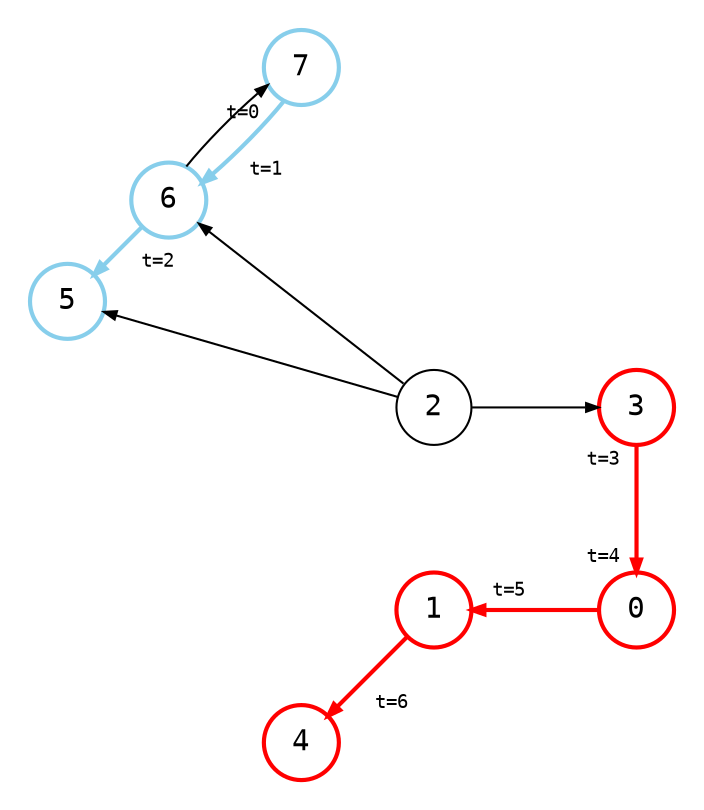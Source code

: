 digraph {
    node [shape=circle, fontname="monospace"];
    edge [arrowsize=0.6, fontname="monospace", fontsize=9];
    layout=circo;
    scale=1.0;
    normalize=true;
    pad=0.2;
    splines=line;

    2 [color="#bbb", fontcolor="#bbb"];
    3, 0, 1, 4 [style="bold"; color=red];
    5, 6, 7 [style="bold"; color=skyblue];

    3 -> 0 [
        style=bold; 
        color=red; 
        headlabel=<
            <table border="0" cellpadding="2" cellspacing="0">
                <tr>
                    <td>t=4 </td>
                </tr>
            </table>
        >,
        taillabel=<
            <table border="0" cellpadding="2" cellspacing="0">
                <tr>
                    <td>t=3 </td>
                </tr>
            </table>
        >
    ];

    0 -> 1 [
        style=bold; 
        color=red; 
        headlabel=<
            <table border="0" cellpadding="4" cellspacing="0">
                <tr>
                    <td> t=5 </td>
                </tr>
            </table>
        >,
    ];

    1 -> 2 [style=invis];

    1 -> 4 [
        style=bold; 
        color=red; 
        headlabel=<
            <table border="0" cellpadding="1" cellspacing="0">
                <tr>
                    <td>    t=6 </td>
                </tr>
            </table>
        >
    ];

    2 -> 3 [color="#bbb"];

    2 -> 5 [color="#bbb"];

    2 -> 6 [color="#bbb"];

    6 -> 5 [
        style=bold; 
        color=skyblue; 
        headlabel=<
            <table border="0" cellpadding="1" cellspacing="0">
                <tr>
                    <td>    t=2</td>
                </tr>
            </table>
        >,
    ];

    6 -> 7 [color="#bbb"];

    7 -> 6 [
        style=bold; 
        color=skyblue; 
        taillabel=<
            <table border="0" cellpadding="1" cellspacing="0">
                <tr>
                    <td> t=0  </td>
                </tr>
            </table>
        >,
        headlabel=<
            <table border="0" cellpadding="1" cellspacing="0">
                <tr>
                    <td>    t=1</td>
                </tr>
            </table>
        >,
    ];
}